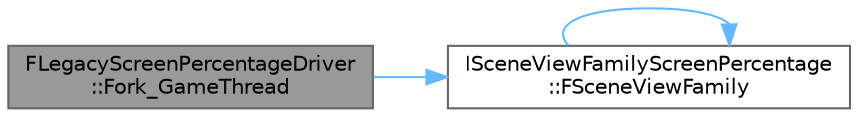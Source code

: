digraph "FLegacyScreenPercentageDriver::Fork_GameThread"
{
 // INTERACTIVE_SVG=YES
 // LATEX_PDF_SIZE
  bgcolor="transparent";
  edge [fontname=Helvetica,fontsize=10,labelfontname=Helvetica,labelfontsize=10];
  node [fontname=Helvetica,fontsize=10,shape=box,height=0.2,width=0.4];
  rankdir="LR";
  Node1 [id="Node000001",label="FLegacyScreenPercentageDriver\l::Fork_GameThread",height=0.2,width=0.4,color="gray40", fillcolor="grey60", style="filled", fontcolor="black",tooltip="Create a new screen percentage interface for a new view family."];
  Node1 -> Node2 [id="edge1_Node000001_Node000002",color="steelblue1",style="solid",tooltip=" "];
  Node2 [id="Node000002",label="ISceneViewFamilyScreenPercentage\l::FSceneViewFamily",height=0.2,width=0.4,color="grey40", fillcolor="white", style="filled",URL="$d0/da6/classISceneViewFamilyScreenPercentage.html#a5eadec1037de0d665de6185823418b2c",tooltip=" "];
  Node2 -> Node2 [id="edge2_Node000002_Node000002",color="steelblue1",style="solid",tooltip=" "];
}
